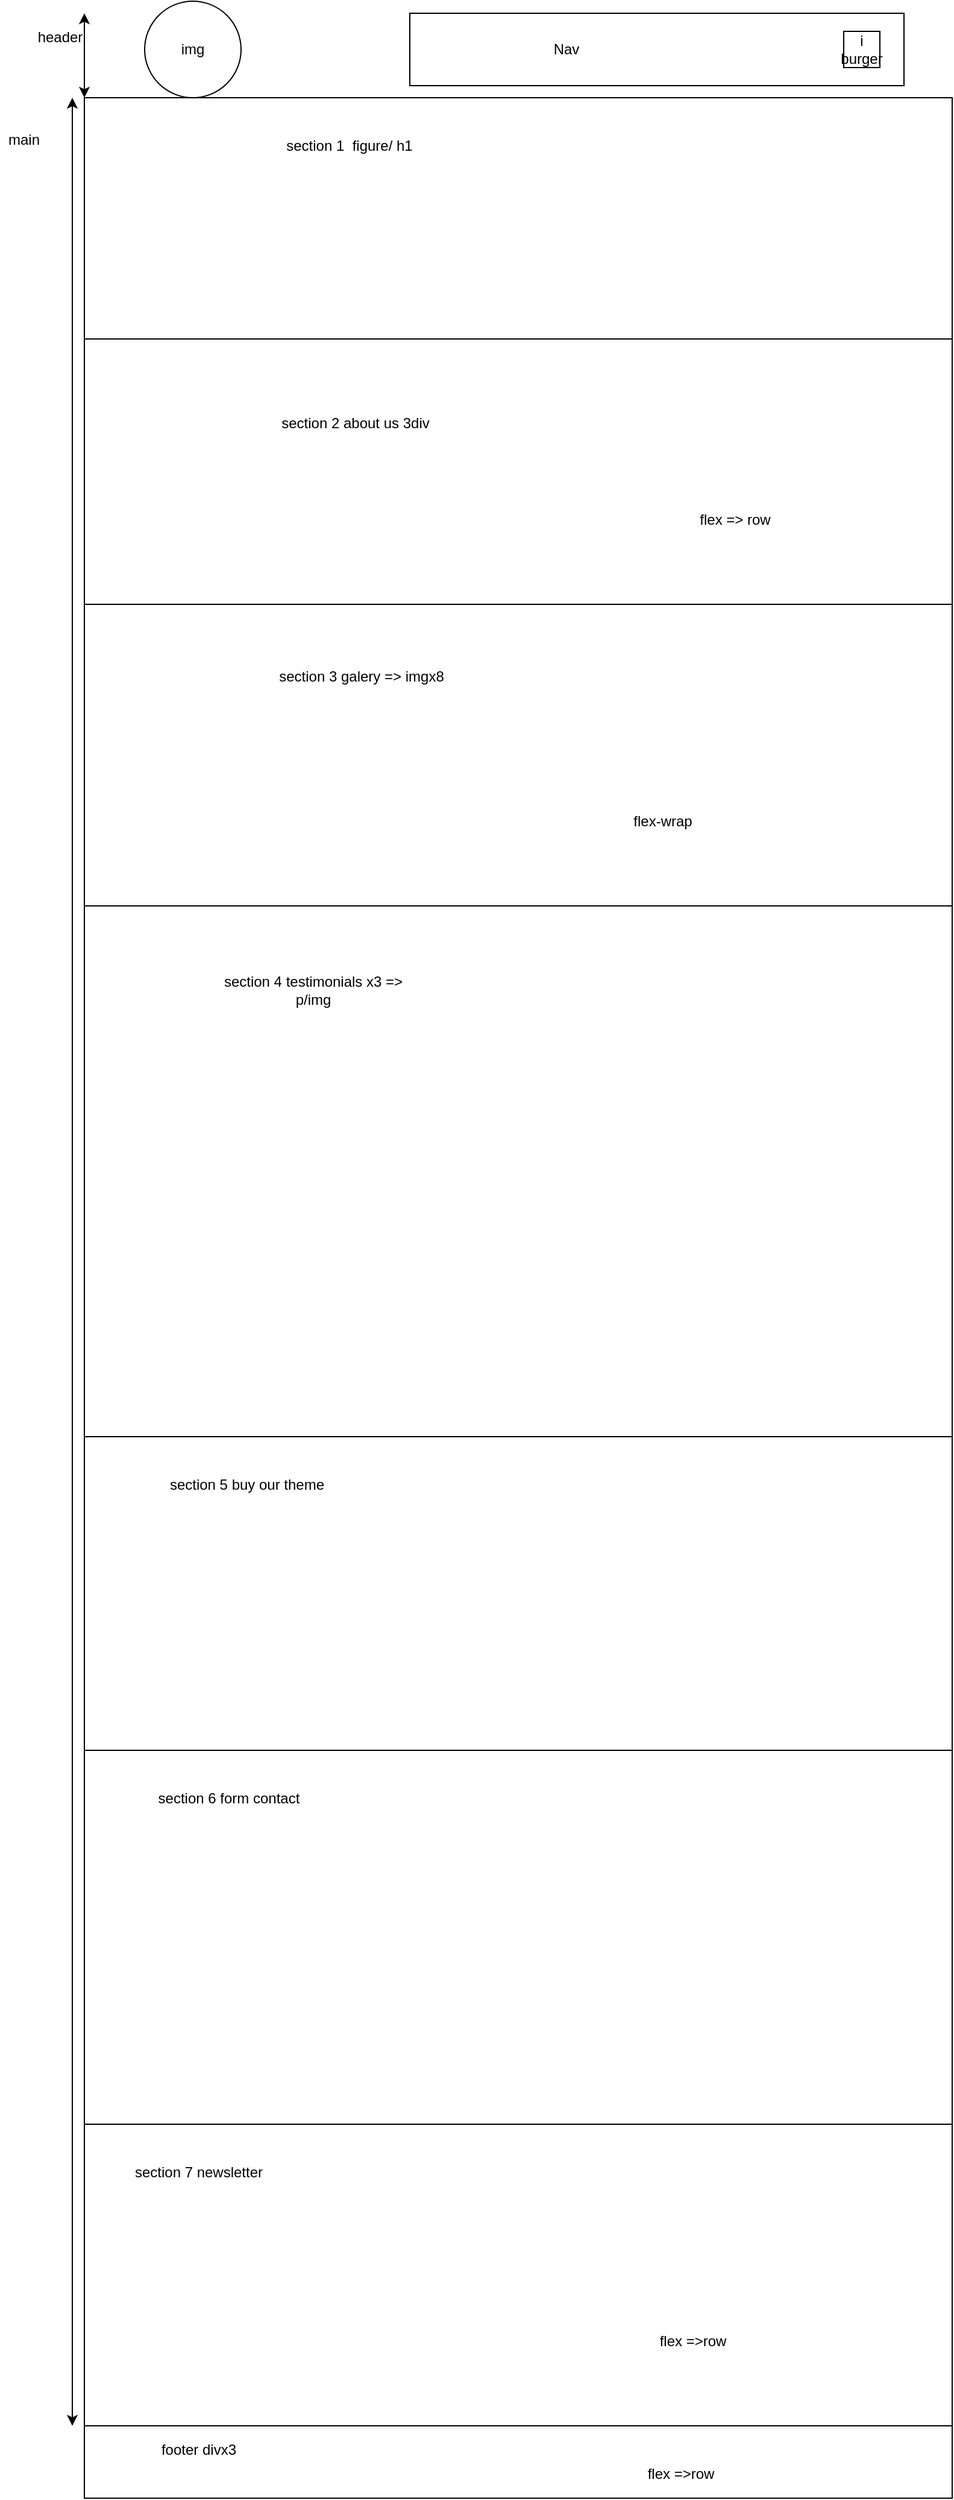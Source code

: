 <mxfile version="14.4.2" type="github">
  <diagram id="HpIUJ1Cj3pG0hHr_lTDw" name="Page-1">
    <mxGraphModel dx="2177" dy="804" grid="1" gridSize="10" guides="1" tooltips="1" connect="1" arrows="1" fold="1" page="1" pageScale="1" pageWidth="827" pageHeight="1169" math="0" shadow="0">
      <root>
        <mxCell id="0" />
        <mxCell id="1" parent="0" />
        <mxCell id="DkoMGTS4_m8foARR51V6-1" value="" style="rounded=0;whiteSpace=wrap;html=1;" vertex="1" parent="1">
          <mxGeometry x="320" y="10" width="410" height="60" as="geometry" />
        </mxCell>
        <mxCell id="DkoMGTS4_m8foARR51V6-2" value="Nav" style="text;html=1;strokeColor=none;fillColor=none;align=center;verticalAlign=middle;whiteSpace=wrap;rounded=0;" vertex="1" parent="1">
          <mxGeometry x="400" y="30" width="100" height="20" as="geometry" />
        </mxCell>
        <mxCell id="DkoMGTS4_m8foARR51V6-4" value="img" style="ellipse;whiteSpace=wrap;html=1;aspect=fixed;" vertex="1" parent="1">
          <mxGeometry x="100" width="80" height="80" as="geometry" />
        </mxCell>
        <mxCell id="DkoMGTS4_m8foARR51V6-5" value="" style="rounded=0;whiteSpace=wrap;html=1;" vertex="1" parent="1">
          <mxGeometry x="50" y="80" width="720" height="200" as="geometry" />
        </mxCell>
        <mxCell id="DkoMGTS4_m8foARR51V6-6" value="section 1&amp;nbsp; figure/ h1" style="text;html=1;strokeColor=none;fillColor=none;align=center;verticalAlign=middle;whiteSpace=wrap;rounded=0;" vertex="1" parent="1">
          <mxGeometry x="130" y="110" width="280" height="20" as="geometry" />
        </mxCell>
        <mxCell id="DkoMGTS4_m8foARR51V6-7" value="" style="rounded=0;whiteSpace=wrap;html=1;" vertex="1" parent="1">
          <mxGeometry x="50" y="280" width="720" height="220" as="geometry" />
        </mxCell>
        <mxCell id="DkoMGTS4_m8foARR51V6-8" value="" style="rounded=0;whiteSpace=wrap;html=1;" vertex="1" parent="1">
          <mxGeometry x="50" y="500" width="720" height="250" as="geometry" />
        </mxCell>
        <mxCell id="DkoMGTS4_m8foARR51V6-9" value="section 3 galery =&amp;gt; imgx8" style="text;html=1;strokeColor=none;fillColor=none;align=center;verticalAlign=middle;whiteSpace=wrap;rounded=0;" vertex="1" parent="1">
          <mxGeometry x="200" y="550" width="160" height="20" as="geometry" />
        </mxCell>
        <mxCell id="DkoMGTS4_m8foARR51V6-10" value="section 2 about us 3div" style="text;html=1;strokeColor=none;fillColor=none;align=center;verticalAlign=middle;whiteSpace=wrap;rounded=0;" vertex="1" parent="1">
          <mxGeometry x="170" y="340" width="210" height="20" as="geometry" />
        </mxCell>
        <mxCell id="DkoMGTS4_m8foARR51V6-11" value="" style="rounded=0;whiteSpace=wrap;html=1;" vertex="1" parent="1">
          <mxGeometry x="50" y="750" width="720" height="440" as="geometry" />
        </mxCell>
        <mxCell id="DkoMGTS4_m8foARR51V6-12" value="section 4 testimonials x3 =&amp;gt; p/img" style="text;html=1;strokeColor=none;fillColor=none;align=center;verticalAlign=middle;whiteSpace=wrap;rounded=0;" vertex="1" parent="1">
          <mxGeometry x="150" y="810" width="180" height="20" as="geometry" />
        </mxCell>
        <mxCell id="DkoMGTS4_m8foARR51V6-13" value="" style="rounded=0;whiteSpace=wrap;html=1;" vertex="1" parent="1">
          <mxGeometry x="50" y="1190" width="720" height="260" as="geometry" />
        </mxCell>
        <mxCell id="DkoMGTS4_m8foARR51V6-14" value="&lt;div&gt;section 5 buy our theme&lt;/div&gt;" style="text;html=1;strokeColor=none;fillColor=none;align=center;verticalAlign=middle;whiteSpace=wrap;rounded=0;" vertex="1" parent="1">
          <mxGeometry x="110" y="1220" width="150" height="20" as="geometry" />
        </mxCell>
        <mxCell id="DkoMGTS4_m8foARR51V6-15" value="" style="rounded=0;whiteSpace=wrap;html=1;" vertex="1" parent="1">
          <mxGeometry x="50" y="1450" width="720" height="310" as="geometry" />
        </mxCell>
        <mxCell id="DkoMGTS4_m8foARR51V6-16" value="section 6 form contact" style="text;html=1;strokeColor=none;fillColor=none;align=center;verticalAlign=middle;whiteSpace=wrap;rounded=0;" vertex="1" parent="1">
          <mxGeometry x="90" y="1480" width="160" height="20" as="geometry" />
        </mxCell>
        <mxCell id="DkoMGTS4_m8foARR51V6-17" value="" style="rounded=0;whiteSpace=wrap;html=1;" vertex="1" parent="1">
          <mxGeometry x="50" y="1760" width="720" height="250" as="geometry" />
        </mxCell>
        <mxCell id="DkoMGTS4_m8foARR51V6-18" value="section 7 newsletter" style="text;html=1;strokeColor=none;fillColor=none;align=center;verticalAlign=middle;whiteSpace=wrap;rounded=0;" vertex="1" parent="1">
          <mxGeometry x="80" y="1790" width="130" height="20" as="geometry" />
        </mxCell>
        <mxCell id="DkoMGTS4_m8foARR51V6-19" value="" style="rounded=0;whiteSpace=wrap;html=1;" vertex="1" parent="1">
          <mxGeometry x="50" y="2010" width="720" height="60" as="geometry" />
        </mxCell>
        <mxCell id="DkoMGTS4_m8foARR51V6-20" value="footer divx3" style="text;html=1;strokeColor=none;fillColor=none;align=center;verticalAlign=middle;whiteSpace=wrap;rounded=0;" vertex="1" parent="1">
          <mxGeometry x="70" y="2020" width="150" height="20" as="geometry" />
        </mxCell>
        <mxCell id="DkoMGTS4_m8foARR51V6-21" value="header" style="text;html=1;strokeColor=none;fillColor=none;align=center;verticalAlign=middle;whiteSpace=wrap;rounded=0;" vertex="1" parent="1">
          <mxGeometry x="10" y="20" width="40" height="20" as="geometry" />
        </mxCell>
        <mxCell id="DkoMGTS4_m8foARR51V6-23" value="" style="endArrow=classic;startArrow=classic;html=1;exitX=0;exitY=0;exitDx=0;exitDy=0;" edge="1" parent="1" source="DkoMGTS4_m8foARR51V6-5">
          <mxGeometry width="50" height="50" relative="1" as="geometry">
            <mxPoint x="390" y="240" as="sourcePoint" />
            <mxPoint x="50" y="10" as="targetPoint" />
          </mxGeometry>
        </mxCell>
        <mxCell id="DkoMGTS4_m8foARR51V6-24" value="" style="endArrow=classic;startArrow=classic;html=1;" edge="1" parent="1">
          <mxGeometry width="50" height="50" relative="1" as="geometry">
            <mxPoint x="40" y="2010" as="sourcePoint" />
            <mxPoint x="40" y="80" as="targetPoint" />
          </mxGeometry>
        </mxCell>
        <mxCell id="DkoMGTS4_m8foARR51V6-27" value="main" style="text;html=1;strokeColor=none;fillColor=none;align=center;verticalAlign=middle;whiteSpace=wrap;rounded=0;" vertex="1" parent="1">
          <mxGeometry x="-20" y="100" width="40" height="30" as="geometry" />
        </mxCell>
        <mxCell id="DkoMGTS4_m8foARR51V6-28" value="i&lt;br&gt;burger" style="whiteSpace=wrap;html=1;aspect=fixed;" vertex="1" parent="1">
          <mxGeometry x="680" y="25" width="30" height="30" as="geometry" />
        </mxCell>
        <mxCell id="DkoMGTS4_m8foARR51V6-29" value="&lt;div&gt;flex-wrap&lt;/div&gt;" style="text;html=1;strokeColor=none;fillColor=none;align=center;verticalAlign=middle;whiteSpace=wrap;rounded=0;" vertex="1" parent="1">
          <mxGeometry x="460" y="670" width="140" height="20" as="geometry" />
        </mxCell>
        <mxCell id="DkoMGTS4_m8foARR51V6-30" value="flex =&amp;gt; row" style="text;html=1;strokeColor=none;fillColor=none;align=center;verticalAlign=middle;whiteSpace=wrap;rounded=0;" vertex="1" parent="1">
          <mxGeometry x="540" y="420" width="100" height="20" as="geometry" />
        </mxCell>
        <mxCell id="DkoMGTS4_m8foARR51V6-32" value="flex =&amp;gt;row" style="text;html=1;strokeColor=none;fillColor=none;align=center;verticalAlign=middle;whiteSpace=wrap;rounded=0;" vertex="1" parent="1">
          <mxGeometry x="470" y="1930" width="170" height="20" as="geometry" />
        </mxCell>
        <mxCell id="DkoMGTS4_m8foARR51V6-33" value="flex =&amp;gt;row" style="text;html=1;strokeColor=none;fillColor=none;align=center;verticalAlign=middle;whiteSpace=wrap;rounded=0;" vertex="1" parent="1">
          <mxGeometry x="460" y="2040" width="170" height="20" as="geometry" />
        </mxCell>
      </root>
    </mxGraphModel>
  </diagram>
</mxfile>
